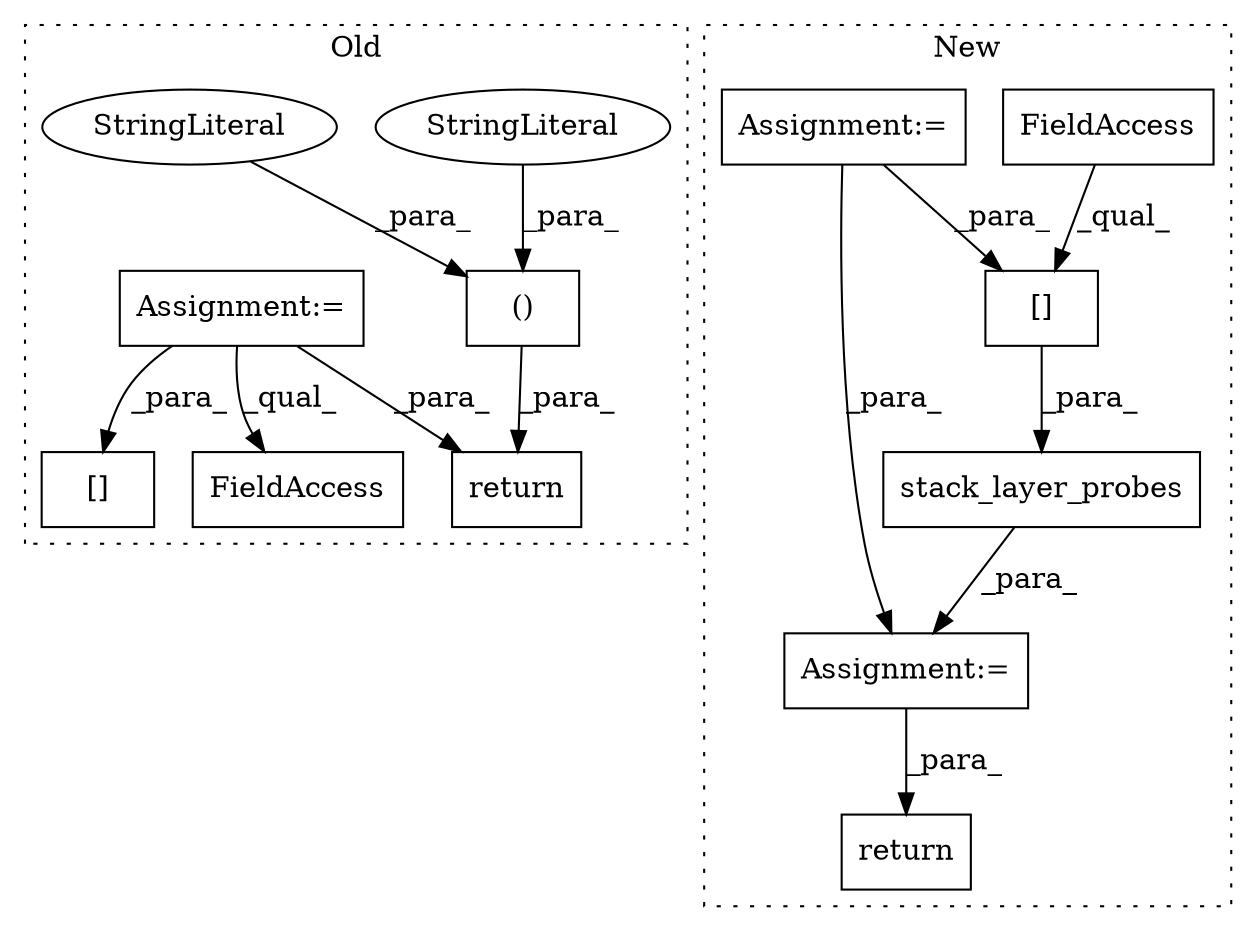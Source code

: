 digraph G {
subgraph cluster0 {
1 [label="return" a="41" s="9783" l="7" shape="box"];
4 [label="()" a="106" s="9824" l="65" shape="box"];
6 [label="StringLiteral" a="45" s="9873" l="16" shape="ellipse"];
7 [label="StringLiteral" a="45" s="9824" l="36" shape="ellipse"];
11 [label="Assignment:=" a="7" s="9604" l="1" shape="box"];
12 [label="[]" a="2" s="9673,9691" l="15,1" shape="box"];
13 [label="FieldAccess" a="22" s="9790" l="24" shape="box"];
label = "Old";
style="dotted";
}
subgraph cluster1 {
2 [label="stack_layer_probes" a="32" s="9694,9738" l="19,1" shape="box"];
3 [label="return" a="41" s="9869" l="7" shape="box"];
5 [label="[]" a="2" s="9713,9737" l="20,1" shape="box"];
8 [label="FieldAccess" a="22" s="9713" l="19" shape="box"];
9 [label="Assignment:=" a="7" s="9688" l="1" shape="box"];
10 [label="Assignment:=" a="7" s="9652" l="1" shape="box"];
label = "New";
style="dotted";
}
2 -> 9 [label="_para_"];
4 -> 1 [label="_para_"];
5 -> 2 [label="_para_"];
6 -> 4 [label="_para_"];
7 -> 4 [label="_para_"];
8 -> 5 [label="_qual_"];
9 -> 3 [label="_para_"];
10 -> 5 [label="_para_"];
10 -> 9 [label="_para_"];
11 -> 13 [label="_qual_"];
11 -> 1 [label="_para_"];
11 -> 12 [label="_para_"];
}